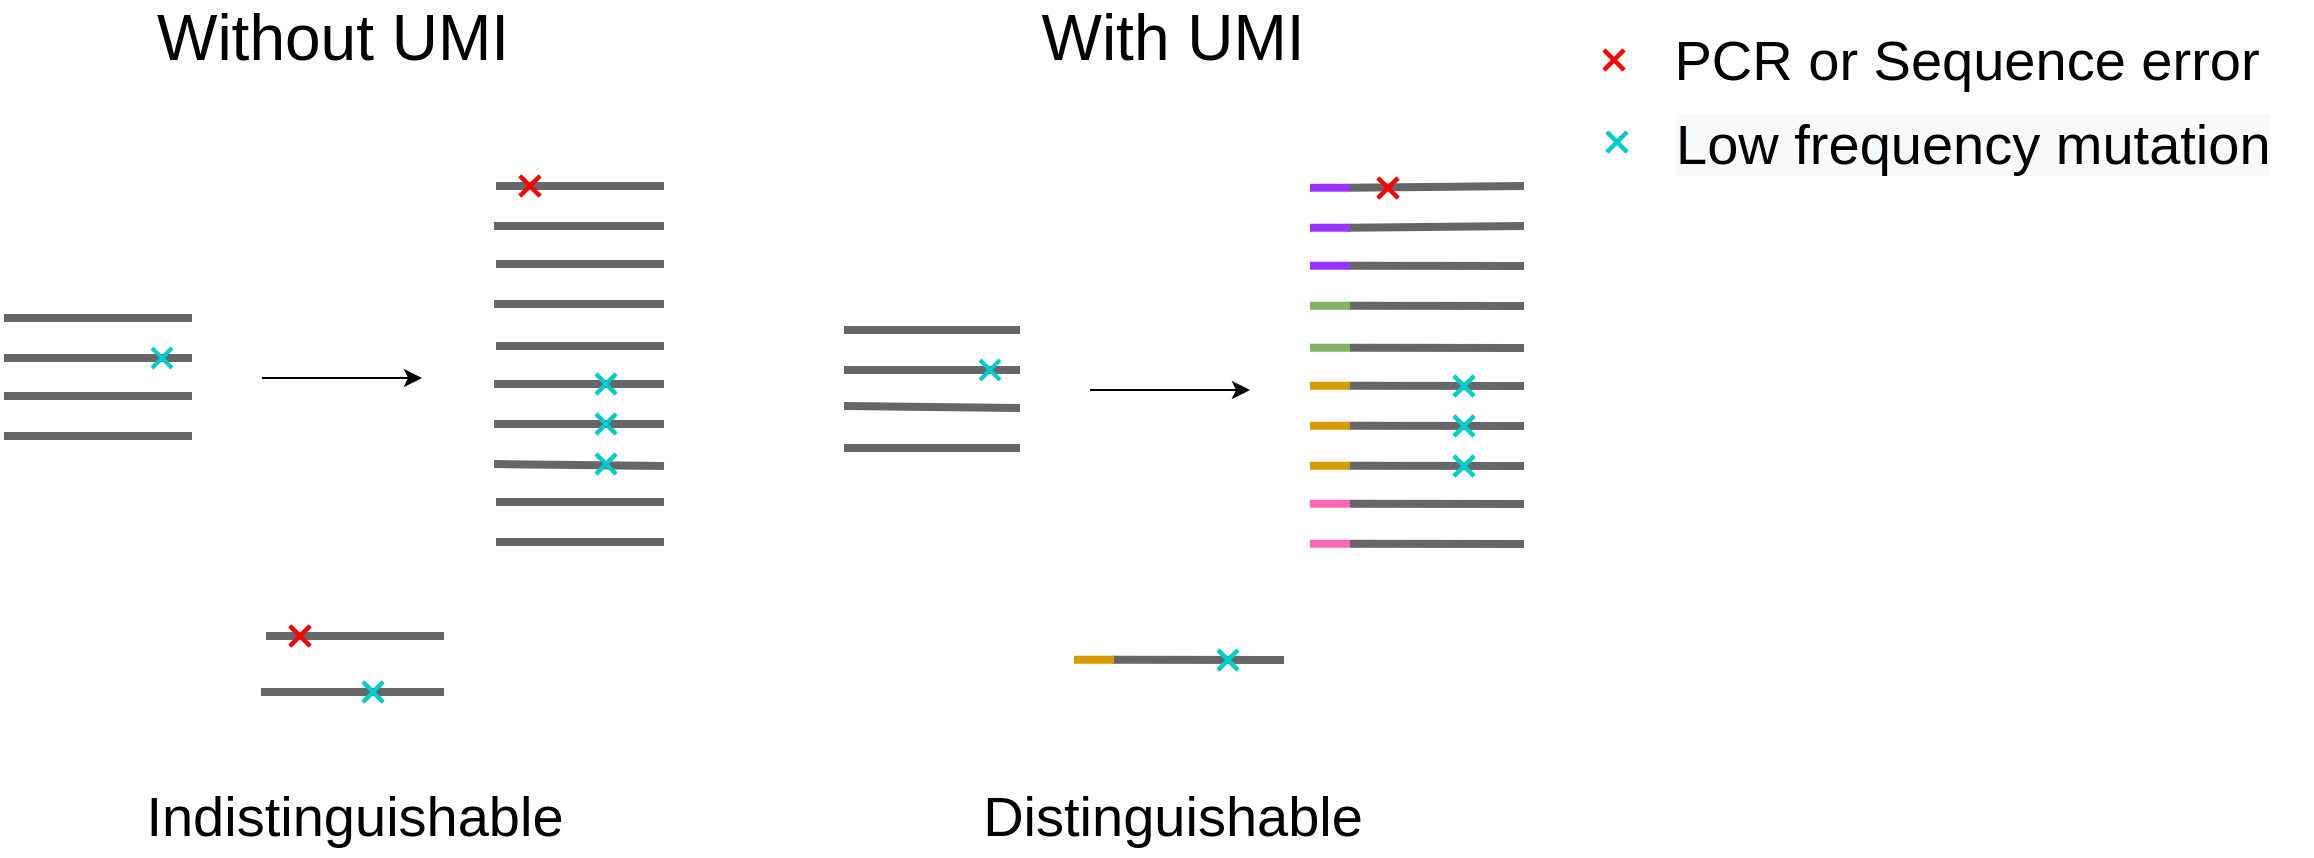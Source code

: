 <mxfile version="20.0.1" type="github">
  <diagram id="hOID2NO2qhy8Afpl9kij" name="Page-1">
    <mxGraphModel dx="1543" dy="1257" grid="1" gridSize="10" guides="1" tooltips="1" connect="1" arrows="1" fold="1" page="1" pageScale="1" pageWidth="827" pageHeight="1169" math="0" shadow="0">
      <root>
        <mxCell id="0" />
        <mxCell id="1" parent="0" />
        <mxCell id="rIxZJg8oqruKLC6vNlmA-1" value="" style="endArrow=none;html=1;rounded=0;strokeWidth=4;strokeColor=#666666;" parent="1" edge="1">
          <mxGeometry width="50" height="50" relative="1" as="geometry">
            <mxPoint x="1600" y="226" as="sourcePoint" />
            <mxPoint x="1694" y="226" as="targetPoint" />
          </mxGeometry>
        </mxCell>
        <mxCell id="rIxZJg8oqruKLC6vNlmA-2" value="" style="endArrow=none;html=1;rounded=0;strokeWidth=4;strokeColor=#666666;" parent="1" edge="1">
          <mxGeometry width="50" height="50" relative="1" as="geometry">
            <mxPoint x="1600" y="246" as="sourcePoint" />
            <mxPoint x="1694" y="246" as="targetPoint" />
          </mxGeometry>
        </mxCell>
        <mxCell id="rIxZJg8oqruKLC6vNlmA-3" value="" style="endArrow=none;html=1;rounded=0;strokeWidth=4;strokeColor=#666666;" parent="1" edge="1">
          <mxGeometry width="50" height="50" relative="1" as="geometry">
            <mxPoint x="1600" y="265" as="sourcePoint" />
            <mxPoint x="1694" y="265" as="targetPoint" />
          </mxGeometry>
        </mxCell>
        <mxCell id="rIxZJg8oqruKLC6vNlmA-4" value="" style="endArrow=none;html=1;rounded=0;strokeWidth=4;strokeColor=#666666;" parent="1" edge="1">
          <mxGeometry width="50" height="50" relative="1" as="geometry">
            <mxPoint x="1600" y="285" as="sourcePoint" />
            <mxPoint x="1694" y="285" as="targetPoint" />
          </mxGeometry>
        </mxCell>
        <mxCell id="rIxZJg8oqruKLC6vNlmA-5" value="" style="endArrow=classic;html=1;rounded=0;" parent="1" edge="1">
          <mxGeometry width="50" height="50" relative="1" as="geometry">
            <mxPoint x="1729" y="256" as="sourcePoint" />
            <mxPoint x="1809" y="256" as="targetPoint" />
          </mxGeometry>
        </mxCell>
        <mxCell id="rIxZJg8oqruKLC6vNlmA-11" value="" style="endArrow=none;html=1;rounded=0;fillColor=#dae8fc;strokeColor=#00CCCC;strokeWidth=2;" parent="1" edge="1">
          <mxGeometry width="50" height="50" relative="1" as="geometry">
            <mxPoint x="1674" y="241" as="sourcePoint" />
            <mxPoint x="1684" y="251" as="targetPoint" />
          </mxGeometry>
        </mxCell>
        <mxCell id="rIxZJg8oqruKLC6vNlmA-12" value="" style="endArrow=none;html=1;rounded=0;fillColor=#dae8fc;strokeColor=#00CCCC;strokeWidth=2;" parent="1" edge="1">
          <mxGeometry width="50" height="50" relative="1" as="geometry">
            <mxPoint x="1684" y="241" as="sourcePoint" />
            <mxPoint x="1674" y="251" as="targetPoint" />
          </mxGeometry>
        </mxCell>
        <mxCell id="rIxZJg8oqruKLC6vNlmA-33" value="" style="endArrow=none;html=1;rounded=0;strokeWidth=4;strokeColor=#666666;" parent="1" edge="1">
          <mxGeometry width="50" height="50" relative="1" as="geometry">
            <mxPoint x="2020" y="232" as="sourcePoint" />
            <mxPoint x="2108" y="232" as="targetPoint" />
          </mxGeometry>
        </mxCell>
        <mxCell id="rIxZJg8oqruKLC6vNlmA-34" value="" style="endArrow=none;html=1;rounded=0;strokeWidth=4;strokeColor=#666666;" parent="1" edge="1">
          <mxGeometry width="50" height="50" relative="1" as="geometry">
            <mxPoint x="2020" y="252" as="sourcePoint" />
            <mxPoint x="2108" y="252" as="targetPoint" />
          </mxGeometry>
        </mxCell>
        <mxCell id="rIxZJg8oqruKLC6vNlmA-35" value="" style="endArrow=none;html=1;rounded=0;strokeWidth=4;strokeColor=#666666;" parent="1" edge="1">
          <mxGeometry width="50" height="50" relative="1" as="geometry">
            <mxPoint x="2020" y="270" as="sourcePoint" />
            <mxPoint x="2108" y="271" as="targetPoint" />
          </mxGeometry>
        </mxCell>
        <mxCell id="rIxZJg8oqruKLC6vNlmA-36" value="" style="endArrow=none;html=1;rounded=0;strokeWidth=4;strokeColor=#666666;" parent="1" edge="1">
          <mxGeometry width="50" height="50" relative="1" as="geometry">
            <mxPoint x="2020" y="291" as="sourcePoint" />
            <mxPoint x="2108" y="291" as="targetPoint" />
          </mxGeometry>
        </mxCell>
        <mxCell id="rIxZJg8oqruKLC6vNlmA-37" value="" style="endArrow=classic;html=1;rounded=0;" parent="1" edge="1">
          <mxGeometry width="50" height="50" relative="1" as="geometry">
            <mxPoint x="2143" y="262" as="sourcePoint" />
            <mxPoint x="2223" y="262" as="targetPoint" />
          </mxGeometry>
        </mxCell>
        <mxCell id="rIxZJg8oqruKLC6vNlmA-38" value="" style="endArrow=none;html=1;rounded=0;fillColor=#dae8fc;strokeColor=#00CCCC;strokeWidth=2;" parent="1" edge="1">
          <mxGeometry width="50" height="50" relative="1" as="geometry">
            <mxPoint x="2088" y="247" as="sourcePoint" />
            <mxPoint x="2098" y="257" as="targetPoint" />
          </mxGeometry>
        </mxCell>
        <mxCell id="rIxZJg8oqruKLC6vNlmA-39" value="" style="endArrow=none;html=1;rounded=0;fillColor=#dae8fc;strokeColor=#00CCCC;strokeWidth=2;" parent="1" edge="1">
          <mxGeometry width="50" height="50" relative="1" as="geometry">
            <mxPoint x="2098" y="247" as="sourcePoint" />
            <mxPoint x="2088" y="257" as="targetPoint" />
          </mxGeometry>
        </mxCell>
        <mxCell id="rIxZJg8oqruKLC6vNlmA-40" value="" style="endArrow=none;html=1;rounded=0;strokeWidth=4;strokeColor=#666666;" parent="1" edge="1">
          <mxGeometry width="50" height="50" relative="1" as="geometry">
            <mxPoint x="2273" y="318.82" as="sourcePoint" />
            <mxPoint x="2360" y="319" as="targetPoint" />
          </mxGeometry>
        </mxCell>
        <mxCell id="rIxZJg8oqruKLC6vNlmA-41" value="" style="endArrow=none;html=1;rounded=0;strokeWidth=4;strokeColor=#FF66B3;fillColor=#d80073;" parent="1" edge="1">
          <mxGeometry width="50" height="50" relative="1" as="geometry">
            <mxPoint x="2253" y="318.82" as="sourcePoint" />
            <mxPoint x="2273" y="318.82" as="targetPoint" />
          </mxGeometry>
        </mxCell>
        <mxCell id="rIxZJg8oqruKLC6vNlmA-42" value="" style="endArrow=none;html=1;rounded=0;strokeWidth=4;strokeColor=#666666;" parent="1" edge="1">
          <mxGeometry width="50" height="50" relative="1" as="geometry">
            <mxPoint x="2273" y="338.82" as="sourcePoint" />
            <mxPoint x="2360" y="339" as="targetPoint" />
          </mxGeometry>
        </mxCell>
        <mxCell id="rIxZJg8oqruKLC6vNlmA-43" value="" style="endArrow=none;html=1;rounded=0;strokeWidth=4;strokeColor=#FF66B3;fillColor=#d80073;" parent="1" edge="1">
          <mxGeometry width="50" height="50" relative="1" as="geometry">
            <mxPoint x="2253" y="338.82" as="sourcePoint" />
            <mxPoint x="2273" y="338.82" as="targetPoint" />
          </mxGeometry>
        </mxCell>
        <mxCell id="rIxZJg8oqruKLC6vNlmA-44" value="" style="endArrow=none;html=1;rounded=0;strokeWidth=4;strokeColor=#666666;" parent="1" edge="1">
          <mxGeometry width="50" height="50" relative="1" as="geometry">
            <mxPoint x="2272" y="279.82" as="sourcePoint" />
            <mxPoint x="2360" y="280" as="targetPoint" />
          </mxGeometry>
        </mxCell>
        <mxCell id="rIxZJg8oqruKLC6vNlmA-45" value="" style="endArrow=none;html=1;rounded=0;strokeWidth=4;strokeColor=#666666;" parent="1" edge="1">
          <mxGeometry width="50" height="50" relative="1" as="geometry">
            <mxPoint x="2272" y="299.82" as="sourcePoint" />
            <mxPoint x="2360" y="300" as="targetPoint" />
          </mxGeometry>
        </mxCell>
        <mxCell id="rIxZJg8oqruKLC6vNlmA-46" value="" style="endArrow=none;html=1;rounded=0;strokeWidth=4;strokeColor=#d79b00;fillColor=#ffe6cc;" parent="1" edge="1">
          <mxGeometry width="50" height="50" relative="1" as="geometry">
            <mxPoint x="2253" y="279.82" as="sourcePoint" />
            <mxPoint x="2273" y="279.82" as="targetPoint" />
          </mxGeometry>
        </mxCell>
        <mxCell id="rIxZJg8oqruKLC6vNlmA-47" value="" style="endArrow=none;html=1;rounded=0;strokeWidth=4;strokeColor=#d79b00;fillColor=#ffe6cc;" parent="1" edge="1">
          <mxGeometry width="50" height="50" relative="1" as="geometry">
            <mxPoint x="2253" y="299.82" as="sourcePoint" />
            <mxPoint x="2273" y="299.82" as="targetPoint" />
          </mxGeometry>
        </mxCell>
        <mxCell id="rIxZJg8oqruKLC6vNlmA-48" value="" style="endArrow=none;html=1;rounded=0;strokeWidth=4;strokeColor=#666666;" parent="1" edge="1">
          <mxGeometry width="50" height="50" relative="1" as="geometry">
            <mxPoint x="2273" y="160.82" as="sourcePoint" />
            <mxPoint x="2360" y="160" as="targetPoint" />
          </mxGeometry>
        </mxCell>
        <mxCell id="rIxZJg8oqruKLC6vNlmA-49" value="" style="endArrow=none;html=1;rounded=0;strokeWidth=4;strokeColor=#666666;" parent="1" edge="1">
          <mxGeometry width="50" height="50" relative="1" as="geometry">
            <mxPoint x="2272" y="180.82" as="sourcePoint" />
            <mxPoint x="2360" y="180" as="targetPoint" />
          </mxGeometry>
        </mxCell>
        <mxCell id="rIxZJg8oqruKLC6vNlmA-50" value="" style="endArrow=none;html=1;rounded=0;strokeWidth=4;strokeColor=#666666;" parent="1" edge="1">
          <mxGeometry width="50" height="50" relative="1" as="geometry">
            <mxPoint x="2273" y="240.82" as="sourcePoint" />
            <mxPoint x="2360" y="241" as="targetPoint" />
          </mxGeometry>
        </mxCell>
        <mxCell id="rIxZJg8oqruKLC6vNlmA-51" value="" style="endArrow=none;html=1;rounded=0;strokeWidth=4;strokeColor=#666666;" parent="1" edge="1">
          <mxGeometry width="50" height="50" relative="1" as="geometry">
            <mxPoint x="2272" y="259.82" as="sourcePoint" />
            <mxPoint x="2360" y="260" as="targetPoint" />
          </mxGeometry>
        </mxCell>
        <mxCell id="rIxZJg8oqruKLC6vNlmA-52" value="" style="endArrow=none;html=1;rounded=0;strokeWidth=4;strokeColor=#9933FF;" parent="1" edge="1">
          <mxGeometry width="50" height="50" relative="1" as="geometry">
            <mxPoint x="2253" y="160.82" as="sourcePoint" />
            <mxPoint x="2273" y="160.82" as="targetPoint" />
          </mxGeometry>
        </mxCell>
        <mxCell id="rIxZJg8oqruKLC6vNlmA-53" value="" style="endArrow=none;html=1;rounded=0;strokeWidth=4;strokeColor=#9933FF;fillColor=#dae8fc;" parent="1" edge="1">
          <mxGeometry width="50" height="50" relative="1" as="geometry">
            <mxPoint x="2253" y="180.82" as="sourcePoint" />
            <mxPoint x="2273" y="180.82" as="targetPoint" />
          </mxGeometry>
        </mxCell>
        <mxCell id="rIxZJg8oqruKLC6vNlmA-54" value="" style="endArrow=none;html=1;rounded=0;strokeWidth=4;strokeColor=#82b366;fillColor=#d5e8d4;" parent="1" edge="1">
          <mxGeometry width="50" height="50" relative="1" as="geometry">
            <mxPoint x="2253" y="240.82" as="sourcePoint" />
            <mxPoint x="2273" y="240.82" as="targetPoint" />
          </mxGeometry>
        </mxCell>
        <mxCell id="rIxZJg8oqruKLC6vNlmA-55" value="" style="endArrow=none;html=1;rounded=0;strokeWidth=4;strokeColor=#d79b00;fillColor=#ffe6cc;" parent="1" edge="1">
          <mxGeometry width="50" height="50" relative="1" as="geometry">
            <mxPoint x="2253" y="259.82" as="sourcePoint" />
            <mxPoint x="2273" y="259.82" as="targetPoint" />
          </mxGeometry>
        </mxCell>
        <mxCell id="rIxZJg8oqruKLC6vNlmA-56" value="" style="endArrow=none;html=1;rounded=0;strokeWidth=4;strokeColor=#666666;" parent="1" edge="1">
          <mxGeometry width="50" height="50" relative="1" as="geometry">
            <mxPoint x="2273" y="199.82" as="sourcePoint" />
            <mxPoint x="2360" y="200" as="targetPoint" />
          </mxGeometry>
        </mxCell>
        <mxCell id="rIxZJg8oqruKLC6vNlmA-57" value="" style="endArrow=none;html=1;rounded=0;strokeWidth=4;strokeColor=#666666;" parent="1" edge="1">
          <mxGeometry width="50" height="50" relative="1" as="geometry">
            <mxPoint x="2272" y="219.82" as="sourcePoint" />
            <mxPoint x="2360" y="220" as="targetPoint" />
          </mxGeometry>
        </mxCell>
        <mxCell id="rIxZJg8oqruKLC6vNlmA-58" value="" style="endArrow=none;html=1;rounded=0;strokeWidth=4;strokeColor=#9933FF;fillColor=#6a00ff;" parent="1" edge="1">
          <mxGeometry width="50" height="50" relative="1" as="geometry">
            <mxPoint x="2253" y="199.82" as="sourcePoint" />
            <mxPoint x="2273" y="199.82" as="targetPoint" />
          </mxGeometry>
        </mxCell>
        <mxCell id="rIxZJg8oqruKLC6vNlmA-59" value="" style="endArrow=none;html=1;rounded=0;strokeWidth=4;strokeColor=#82b366;fillColor=#d5e8d4;" parent="1" edge="1">
          <mxGeometry width="50" height="50" relative="1" as="geometry">
            <mxPoint x="2253" y="219.82" as="sourcePoint" />
            <mxPoint x="2273" y="219.82" as="targetPoint" />
          </mxGeometry>
        </mxCell>
        <mxCell id="rIxZJg8oqruKLC6vNlmA-60" value="&lt;font style=&quot;font-size: 32px;&quot;&gt;Without UMI&lt;/font&gt;" style="text;html=1;align=center;verticalAlign=middle;resizable=0;points=[];autosize=1;strokeColor=none;fillColor=none;" parent="1" vertex="1">
          <mxGeometry x="1669" y="71" width="190" height="30" as="geometry" />
        </mxCell>
        <mxCell id="rIxZJg8oqruKLC6vNlmA-61" value="&lt;font style=&quot;font-size: 32px;&quot;&gt;With UMI&lt;/font&gt;" style="text;html=1;align=center;verticalAlign=middle;resizable=0;points=[];autosize=1;strokeColor=none;fillColor=none;" parent="1" vertex="1">
          <mxGeometry x="2109" y="71" width="150" height="30" as="geometry" />
        </mxCell>
        <mxCell id="rIxZJg8oqruKLC6vNlmA-72" value="" style="endArrow=none;html=1;rounded=0;fillColor=#dae8fc;strokeColor=#00CCCC;strokeWidth=2;" parent="1" edge="1">
          <mxGeometry width="50" height="50" relative="1" as="geometry">
            <mxPoint x="1896" y="294" as="sourcePoint" />
            <mxPoint x="1906" y="304" as="targetPoint" />
          </mxGeometry>
        </mxCell>
        <mxCell id="rIxZJg8oqruKLC6vNlmA-73" value="" style="endArrow=none;html=1;rounded=0;fillColor=#dae8fc;strokeColor=#00CCCC;strokeWidth=2;" parent="1" edge="1">
          <mxGeometry width="50" height="50" relative="1" as="geometry">
            <mxPoint x="1906" y="294" as="sourcePoint" />
            <mxPoint x="1896" y="304" as="targetPoint" />
          </mxGeometry>
        </mxCell>
        <mxCell id="rIxZJg8oqruKLC6vNlmA-74" value="" style="endArrow=none;html=1;rounded=0;fillColor=#dae8fc;strokeColor=#00CCCC;strokeWidth=2;" parent="1" edge="1">
          <mxGeometry width="50" height="50" relative="1" as="geometry">
            <mxPoint x="1896" y="274" as="sourcePoint" />
            <mxPoint x="1906" y="284" as="targetPoint" />
          </mxGeometry>
        </mxCell>
        <mxCell id="rIxZJg8oqruKLC6vNlmA-75" value="" style="endArrow=none;html=1;rounded=0;fillColor=#dae8fc;strokeColor=#00CCCC;strokeWidth=2;" parent="1" edge="1">
          <mxGeometry width="50" height="50" relative="1" as="geometry">
            <mxPoint x="1906" y="274" as="sourcePoint" />
            <mxPoint x="1896" y="284" as="targetPoint" />
          </mxGeometry>
        </mxCell>
        <mxCell id="rIxZJg8oqruKLC6vNlmA-76" value="" style="endArrow=none;html=1;rounded=0;fillColor=#dae8fc;strokeColor=#00CCCC;strokeWidth=2;" parent="1" edge="1">
          <mxGeometry width="50" height="50" relative="1" as="geometry">
            <mxPoint x="1896" y="254" as="sourcePoint" />
            <mxPoint x="1906" y="264" as="targetPoint" />
          </mxGeometry>
        </mxCell>
        <mxCell id="rIxZJg8oqruKLC6vNlmA-77" value="" style="endArrow=none;html=1;rounded=0;fillColor=#dae8fc;strokeColor=#00CCCC;strokeWidth=2;" parent="1" edge="1">
          <mxGeometry width="50" height="50" relative="1" as="geometry">
            <mxPoint x="1906" y="254" as="sourcePoint" />
            <mxPoint x="1896" y="264" as="targetPoint" />
          </mxGeometry>
        </mxCell>
        <mxCell id="rIxZJg8oqruKLC6vNlmA-78" value="" style="endArrow=none;html=1;rounded=0;fillColor=#a20025;strokeColor=#FF0000;strokeWidth=2;" parent="1" edge="1">
          <mxGeometry width="50" height="50" relative="1" as="geometry">
            <mxPoint x="1858" y="155" as="sourcePoint" />
            <mxPoint x="1868" y="165" as="targetPoint" />
          </mxGeometry>
        </mxCell>
        <mxCell id="rIxZJg8oqruKLC6vNlmA-79" value="" style="endArrow=none;html=1;rounded=0;fillColor=#a20025;strokeColor=#FF0000;strokeWidth=2;" parent="1" edge="1">
          <mxGeometry width="50" height="50" relative="1" as="geometry">
            <mxPoint x="1868" y="155" as="sourcePoint" />
            <mxPoint x="1858" y="165" as="targetPoint" />
          </mxGeometry>
        </mxCell>
        <mxCell id="rIxZJg8oqruKLC6vNlmA-80" value="" style="endArrow=none;html=1;rounded=0;strokeWidth=4;strokeColor=#666666;" parent="1" edge="1">
          <mxGeometry width="50" height="50" relative="1" as="geometry">
            <mxPoint x="1846" y="318.0" as="sourcePoint" />
            <mxPoint x="1930" y="318" as="targetPoint" />
          </mxGeometry>
        </mxCell>
        <mxCell id="rIxZJg8oqruKLC6vNlmA-82" value="" style="endArrow=none;html=1;rounded=0;strokeWidth=4;strokeColor=#666666;" parent="1" edge="1">
          <mxGeometry width="50" height="50" relative="1" as="geometry">
            <mxPoint x="1846" y="338.0" as="sourcePoint" />
            <mxPoint x="1930" y="338" as="targetPoint" />
          </mxGeometry>
        </mxCell>
        <mxCell id="rIxZJg8oqruKLC6vNlmA-84" value="" style="endArrow=none;html=1;rounded=0;strokeWidth=4;strokeColor=#666666;" parent="1" edge="1">
          <mxGeometry width="50" height="50" relative="1" as="geometry">
            <mxPoint x="1845" y="279.0" as="sourcePoint" />
            <mxPoint x="1930" y="279" as="targetPoint" />
          </mxGeometry>
        </mxCell>
        <mxCell id="rIxZJg8oqruKLC6vNlmA-85" value="" style="endArrow=none;html=1;rounded=0;strokeWidth=4;strokeColor=#666666;" parent="1" edge="1">
          <mxGeometry width="50" height="50" relative="1" as="geometry">
            <mxPoint x="1845" y="299.0" as="sourcePoint" />
            <mxPoint x="1930" y="300" as="targetPoint" />
          </mxGeometry>
        </mxCell>
        <mxCell id="rIxZJg8oqruKLC6vNlmA-88" value="" style="endArrow=none;html=1;rounded=0;strokeWidth=4;strokeColor=#666666;" parent="1" edge="1">
          <mxGeometry width="50" height="50" relative="1" as="geometry">
            <mxPoint x="1846" y="160.0" as="sourcePoint" />
            <mxPoint x="1930" y="160" as="targetPoint" />
          </mxGeometry>
        </mxCell>
        <mxCell id="rIxZJg8oqruKLC6vNlmA-89" value="" style="endArrow=none;html=1;rounded=0;strokeWidth=4;strokeColor=#666666;" parent="1" edge="1">
          <mxGeometry width="50" height="50" relative="1" as="geometry">
            <mxPoint x="1845" y="180.0" as="sourcePoint" />
            <mxPoint x="1930" y="180" as="targetPoint" />
          </mxGeometry>
        </mxCell>
        <mxCell id="rIxZJg8oqruKLC6vNlmA-90" value="" style="endArrow=none;html=1;rounded=0;strokeWidth=4;strokeColor=#666666;" parent="1" edge="1">
          <mxGeometry width="50" height="50" relative="1" as="geometry">
            <mxPoint x="1846" y="240.0" as="sourcePoint" />
            <mxPoint x="1930" y="240" as="targetPoint" />
          </mxGeometry>
        </mxCell>
        <mxCell id="rIxZJg8oqruKLC6vNlmA-91" value="" style="endArrow=none;html=1;rounded=0;strokeWidth=4;strokeColor=#666666;" parent="1" edge="1">
          <mxGeometry width="50" height="50" relative="1" as="geometry">
            <mxPoint x="1845" y="259.0" as="sourcePoint" />
            <mxPoint x="1930" y="259" as="targetPoint" />
          </mxGeometry>
        </mxCell>
        <mxCell id="rIxZJg8oqruKLC6vNlmA-96" value="" style="endArrow=none;html=1;rounded=0;strokeWidth=4;strokeColor=#666666;" parent="1" edge="1">
          <mxGeometry width="50" height="50" relative="1" as="geometry">
            <mxPoint x="1846" y="199.0" as="sourcePoint" />
            <mxPoint x="1930" y="199" as="targetPoint" />
          </mxGeometry>
        </mxCell>
        <mxCell id="rIxZJg8oqruKLC6vNlmA-97" value="" style="endArrow=none;html=1;rounded=0;strokeWidth=4;strokeColor=#666666;" parent="1" edge="1">
          <mxGeometry width="50" height="50" relative="1" as="geometry">
            <mxPoint x="1845" y="219.0" as="sourcePoint" />
            <mxPoint x="1930" y="219" as="targetPoint" />
          </mxGeometry>
        </mxCell>
        <mxCell id="rIxZJg8oqruKLC6vNlmA-100" value="" style="endArrow=none;html=1;rounded=0;fillColor=#dae8fc;strokeColor=#00CCCC;strokeWidth=2;" parent="1" edge="1">
          <mxGeometry width="50" height="50" relative="1" as="geometry">
            <mxPoint x="1896" y="294" as="sourcePoint" />
            <mxPoint x="1906" y="304" as="targetPoint" />
          </mxGeometry>
        </mxCell>
        <mxCell id="rIxZJg8oqruKLC6vNlmA-101" value="" style="endArrow=none;html=1;rounded=0;fillColor=#dae8fc;strokeColor=#00CCCC;strokeWidth=2;" parent="1" edge="1">
          <mxGeometry width="50" height="50" relative="1" as="geometry">
            <mxPoint x="1906" y="294" as="sourcePoint" />
            <mxPoint x="1896" y="304" as="targetPoint" />
          </mxGeometry>
        </mxCell>
        <mxCell id="rIxZJg8oqruKLC6vNlmA-102" value="" style="endArrow=none;html=1;rounded=0;fillColor=#dae8fc;strokeColor=#00CCCC;strokeWidth=2;" parent="1" edge="1">
          <mxGeometry width="50" height="50" relative="1" as="geometry">
            <mxPoint x="1896" y="274" as="sourcePoint" />
            <mxPoint x="1906" y="284" as="targetPoint" />
          </mxGeometry>
        </mxCell>
        <mxCell id="rIxZJg8oqruKLC6vNlmA-103" value="" style="endArrow=none;html=1;rounded=0;fillColor=#dae8fc;strokeColor=#00CCCC;strokeWidth=2;" parent="1" edge="1">
          <mxGeometry width="50" height="50" relative="1" as="geometry">
            <mxPoint x="1906" y="274" as="sourcePoint" />
            <mxPoint x="1896" y="284" as="targetPoint" />
          </mxGeometry>
        </mxCell>
        <mxCell id="rIxZJg8oqruKLC6vNlmA-104" value="" style="endArrow=none;html=1;rounded=0;fillColor=#dae8fc;strokeColor=#00CCCC;strokeWidth=2;" parent="1" edge="1">
          <mxGeometry width="50" height="50" relative="1" as="geometry">
            <mxPoint x="1896" y="254" as="sourcePoint" />
            <mxPoint x="1906" y="264" as="targetPoint" />
          </mxGeometry>
        </mxCell>
        <mxCell id="rIxZJg8oqruKLC6vNlmA-105" value="" style="endArrow=none;html=1;rounded=0;fillColor=#dae8fc;strokeColor=#00CCCC;strokeWidth=2;" parent="1" edge="1">
          <mxGeometry width="50" height="50" relative="1" as="geometry">
            <mxPoint x="1906" y="254" as="sourcePoint" />
            <mxPoint x="1896" y="264" as="targetPoint" />
          </mxGeometry>
        </mxCell>
        <mxCell id="rIxZJg8oqruKLC6vNlmA-106" value="" style="endArrow=none;html=1;rounded=0;fillColor=#a20025;strokeColor=#FF0000;strokeWidth=2;" parent="1" edge="1">
          <mxGeometry width="50" height="50" relative="1" as="geometry">
            <mxPoint x="1858" y="155" as="sourcePoint" />
            <mxPoint x="1868" y="165" as="targetPoint" />
          </mxGeometry>
        </mxCell>
        <mxCell id="rIxZJg8oqruKLC6vNlmA-107" value="" style="endArrow=none;html=1;rounded=0;fillColor=#a20025;strokeColor=#FF0000;strokeWidth=2;" parent="1" edge="1">
          <mxGeometry width="50" height="50" relative="1" as="geometry">
            <mxPoint x="1868" y="155" as="sourcePoint" />
            <mxPoint x="1858" y="165" as="targetPoint" />
          </mxGeometry>
        </mxCell>
        <mxCell id="rIxZJg8oqruKLC6vNlmA-108" value="" style="endArrow=none;html=1;rounded=0;fillColor=#dae8fc;strokeColor=#00CCCC;strokeWidth=2;" parent="1" edge="1">
          <mxGeometry width="50" height="50" relative="1" as="geometry">
            <mxPoint x="2325" y="295" as="sourcePoint" />
            <mxPoint x="2335" y="305" as="targetPoint" />
          </mxGeometry>
        </mxCell>
        <mxCell id="rIxZJg8oqruKLC6vNlmA-109" value="" style="endArrow=none;html=1;rounded=0;fillColor=#dae8fc;strokeColor=#00CCCC;strokeWidth=2;" parent="1" edge="1">
          <mxGeometry width="50" height="50" relative="1" as="geometry">
            <mxPoint x="2335" y="295" as="sourcePoint" />
            <mxPoint x="2325" y="305" as="targetPoint" />
          </mxGeometry>
        </mxCell>
        <mxCell id="rIxZJg8oqruKLC6vNlmA-110" value="" style="endArrow=none;html=1;rounded=0;fillColor=#dae8fc;strokeColor=#00CCCC;strokeWidth=2;" parent="1" edge="1">
          <mxGeometry width="50" height="50" relative="1" as="geometry">
            <mxPoint x="2325" y="275" as="sourcePoint" />
            <mxPoint x="2335" y="285" as="targetPoint" />
          </mxGeometry>
        </mxCell>
        <mxCell id="rIxZJg8oqruKLC6vNlmA-111" value="" style="endArrow=none;html=1;rounded=0;fillColor=#dae8fc;strokeColor=#00CCCC;strokeWidth=2;" parent="1" edge="1">
          <mxGeometry width="50" height="50" relative="1" as="geometry">
            <mxPoint x="2335" y="275" as="sourcePoint" />
            <mxPoint x="2325" y="285" as="targetPoint" />
          </mxGeometry>
        </mxCell>
        <mxCell id="rIxZJg8oqruKLC6vNlmA-112" value="" style="endArrow=none;html=1;rounded=0;fillColor=#dae8fc;strokeColor=#00CCCC;strokeWidth=2;" parent="1" edge="1">
          <mxGeometry width="50" height="50" relative="1" as="geometry">
            <mxPoint x="2325" y="255" as="sourcePoint" />
            <mxPoint x="2335" y="265" as="targetPoint" />
          </mxGeometry>
        </mxCell>
        <mxCell id="rIxZJg8oqruKLC6vNlmA-113" value="" style="endArrow=none;html=1;rounded=0;fillColor=#dae8fc;strokeColor=#00CCCC;strokeWidth=2;" parent="1" edge="1">
          <mxGeometry width="50" height="50" relative="1" as="geometry">
            <mxPoint x="2335" y="255" as="sourcePoint" />
            <mxPoint x="2325" y="265" as="targetPoint" />
          </mxGeometry>
        </mxCell>
        <mxCell id="rIxZJg8oqruKLC6vNlmA-114" value="" style="endArrow=none;html=1;rounded=0;fillColor=#a20025;strokeColor=#FF0000;strokeWidth=2;" parent="1" edge="1">
          <mxGeometry width="50" height="50" relative="1" as="geometry">
            <mxPoint x="2287" y="156" as="sourcePoint" />
            <mxPoint x="2297" y="166" as="targetPoint" />
          </mxGeometry>
        </mxCell>
        <mxCell id="rIxZJg8oqruKLC6vNlmA-115" value="" style="endArrow=none;html=1;rounded=0;fillColor=#a20025;strokeColor=#FF0000;strokeWidth=2;" parent="1" edge="1">
          <mxGeometry width="50" height="50" relative="1" as="geometry">
            <mxPoint x="2297" y="156" as="sourcePoint" />
            <mxPoint x="2287" y="166" as="targetPoint" />
          </mxGeometry>
        </mxCell>
        <mxCell id="rIxZJg8oqruKLC6vNlmA-116" value="" style="endArrow=none;html=1;rounded=0;fillColor=#dae8fc;strokeColor=#00CCCC;strokeWidth=2;" parent="1" edge="1">
          <mxGeometry width="50" height="50" relative="1" as="geometry">
            <mxPoint x="2325" y="295" as="sourcePoint" />
            <mxPoint x="2335" y="305" as="targetPoint" />
          </mxGeometry>
        </mxCell>
        <mxCell id="rIxZJg8oqruKLC6vNlmA-117" value="" style="endArrow=none;html=1;rounded=0;fillColor=#dae8fc;strokeColor=#00CCCC;strokeWidth=2;" parent="1" edge="1">
          <mxGeometry width="50" height="50" relative="1" as="geometry">
            <mxPoint x="2335" y="295" as="sourcePoint" />
            <mxPoint x="2325" y="305" as="targetPoint" />
          </mxGeometry>
        </mxCell>
        <mxCell id="rIxZJg8oqruKLC6vNlmA-118" value="" style="endArrow=none;html=1;rounded=0;fillColor=#dae8fc;strokeColor=#00CCCC;strokeWidth=2;" parent="1" edge="1">
          <mxGeometry width="50" height="50" relative="1" as="geometry">
            <mxPoint x="2325" y="275" as="sourcePoint" />
            <mxPoint x="2335" y="285" as="targetPoint" />
          </mxGeometry>
        </mxCell>
        <mxCell id="rIxZJg8oqruKLC6vNlmA-119" value="" style="endArrow=none;html=1;rounded=0;fillColor=#dae8fc;strokeColor=#00CCCC;strokeWidth=2;" parent="1" edge="1">
          <mxGeometry width="50" height="50" relative="1" as="geometry">
            <mxPoint x="2335" y="275" as="sourcePoint" />
            <mxPoint x="2325" y="285" as="targetPoint" />
          </mxGeometry>
        </mxCell>
        <mxCell id="rIxZJg8oqruKLC6vNlmA-120" value="" style="endArrow=none;html=1;rounded=0;fillColor=#dae8fc;strokeColor=#00CCCC;strokeWidth=2;" parent="1" edge="1">
          <mxGeometry width="50" height="50" relative="1" as="geometry">
            <mxPoint x="2325" y="255" as="sourcePoint" />
            <mxPoint x="2335" y="265" as="targetPoint" />
          </mxGeometry>
        </mxCell>
        <mxCell id="rIxZJg8oqruKLC6vNlmA-121" value="" style="endArrow=none;html=1;rounded=0;fillColor=#dae8fc;strokeColor=#00CCCC;strokeWidth=2;" parent="1" edge="1">
          <mxGeometry width="50" height="50" relative="1" as="geometry">
            <mxPoint x="2335" y="255" as="sourcePoint" />
            <mxPoint x="2325" y="265" as="targetPoint" />
          </mxGeometry>
        </mxCell>
        <mxCell id="rIxZJg8oqruKLC6vNlmA-122" value="" style="endArrow=none;html=1;rounded=0;fillColor=#a20025;strokeColor=#FF0000;strokeWidth=2;" parent="1" edge="1">
          <mxGeometry width="50" height="50" relative="1" as="geometry">
            <mxPoint x="2287" y="156" as="sourcePoint" />
            <mxPoint x="2297" y="166" as="targetPoint" />
          </mxGeometry>
        </mxCell>
        <mxCell id="rIxZJg8oqruKLC6vNlmA-123" value="" style="endArrow=none;html=1;rounded=0;fillColor=#a20025;strokeColor=#FF0000;strokeWidth=2;" parent="1" edge="1">
          <mxGeometry width="50" height="50" relative="1" as="geometry">
            <mxPoint x="2297" y="156" as="sourcePoint" />
            <mxPoint x="2287" y="166" as="targetPoint" />
          </mxGeometry>
        </mxCell>
        <mxCell id="rIxZJg8oqruKLC6vNlmA-124" value="" style="endArrow=none;html=1;rounded=0;fillColor=#dae8fc;strokeColor=#00CCCC;strokeWidth=2;" parent="1" edge="1">
          <mxGeometry width="50" height="50" relative="1" as="geometry">
            <mxPoint x="1779.5" y="408" as="sourcePoint" />
            <mxPoint x="1789.5" y="418" as="targetPoint" />
          </mxGeometry>
        </mxCell>
        <mxCell id="rIxZJg8oqruKLC6vNlmA-125" value="" style="endArrow=none;html=1;rounded=0;fillColor=#dae8fc;strokeColor=#00CCCC;strokeWidth=2;" parent="1" edge="1">
          <mxGeometry width="50" height="50" relative="1" as="geometry">
            <mxPoint x="1789.5" y="408" as="sourcePoint" />
            <mxPoint x="1779.5" y="418" as="targetPoint" />
          </mxGeometry>
        </mxCell>
        <mxCell id="rIxZJg8oqruKLC6vNlmA-126" value="" style="endArrow=none;html=1;rounded=0;fillColor=#a20025;strokeColor=#FF0000;strokeWidth=2;" parent="1" edge="1">
          <mxGeometry width="50" height="50" relative="1" as="geometry">
            <mxPoint x="1743" y="380.0" as="sourcePoint" />
            <mxPoint x="1753" y="390.0" as="targetPoint" />
          </mxGeometry>
        </mxCell>
        <mxCell id="rIxZJg8oqruKLC6vNlmA-127" value="" style="endArrow=none;html=1;rounded=0;fillColor=#a20025;strokeColor=#FF0000;strokeWidth=2;" parent="1" edge="1">
          <mxGeometry width="50" height="50" relative="1" as="geometry">
            <mxPoint x="1753" y="380.0" as="sourcePoint" />
            <mxPoint x="1743" y="390.0" as="targetPoint" />
          </mxGeometry>
        </mxCell>
        <mxCell id="rIxZJg8oqruKLC6vNlmA-128" value="" style="endArrow=none;html=1;rounded=0;strokeWidth=4;strokeColor=#666666;" parent="1" edge="1">
          <mxGeometry width="50" height="50" relative="1" as="geometry">
            <mxPoint x="1731" y="385.0" as="sourcePoint" />
            <mxPoint x="1820" y="385" as="targetPoint" />
          </mxGeometry>
        </mxCell>
        <mxCell id="rIxZJg8oqruKLC6vNlmA-131" value="" style="endArrow=none;html=1;rounded=0;strokeWidth=4;strokeColor=#666666;" parent="1" edge="1">
          <mxGeometry width="50" height="50" relative="1" as="geometry">
            <mxPoint x="1728.5" y="413" as="sourcePoint" />
            <mxPoint x="1820" y="413" as="targetPoint" />
          </mxGeometry>
        </mxCell>
        <mxCell id="rIxZJg8oqruKLC6vNlmA-134" value="" style="endArrow=none;html=1;rounded=0;fillColor=#dae8fc;strokeColor=#00CCCC;strokeWidth=2;" parent="1" edge="1">
          <mxGeometry width="50" height="50" relative="1" as="geometry">
            <mxPoint x="1779.5" y="408" as="sourcePoint" />
            <mxPoint x="1789.5" y="418" as="targetPoint" />
          </mxGeometry>
        </mxCell>
        <mxCell id="rIxZJg8oqruKLC6vNlmA-135" value="" style="endArrow=none;html=1;rounded=0;fillColor=#dae8fc;strokeColor=#00CCCC;strokeWidth=2;" parent="1" edge="1">
          <mxGeometry width="50" height="50" relative="1" as="geometry">
            <mxPoint x="1789.5" y="408" as="sourcePoint" />
            <mxPoint x="1779.5" y="418" as="targetPoint" />
          </mxGeometry>
        </mxCell>
        <mxCell id="rIxZJg8oqruKLC6vNlmA-136" value="" style="endArrow=none;html=1;rounded=0;fillColor=#a20025;strokeColor=#FF0000;strokeWidth=2;" parent="1" edge="1">
          <mxGeometry width="50" height="50" relative="1" as="geometry">
            <mxPoint x="1743" y="380.0" as="sourcePoint" />
            <mxPoint x="1753" y="390.0" as="targetPoint" />
          </mxGeometry>
        </mxCell>
        <mxCell id="rIxZJg8oqruKLC6vNlmA-137" value="" style="endArrow=none;html=1;rounded=0;fillColor=#a20025;strokeColor=#FF0000;strokeWidth=2;" parent="1" edge="1">
          <mxGeometry width="50" height="50" relative="1" as="geometry">
            <mxPoint x="1753" y="380.0" as="sourcePoint" />
            <mxPoint x="1743" y="390.0" as="targetPoint" />
          </mxGeometry>
        </mxCell>
        <mxCell id="rIxZJg8oqruKLC6vNlmA-138" value="" style="endArrow=none;html=1;rounded=0;strokeWidth=4;strokeColor=#666666;" parent="1" edge="1">
          <mxGeometry width="50" height="50" relative="1" as="geometry">
            <mxPoint x="2154" y="396.82" as="sourcePoint" />
            <mxPoint x="2240" y="397" as="targetPoint" />
          </mxGeometry>
        </mxCell>
        <mxCell id="rIxZJg8oqruKLC6vNlmA-139" value="" style="endArrow=none;html=1;rounded=0;strokeWidth=4;strokeColor=#d79b00;fillColor=#ffe6cc;" parent="1" edge="1">
          <mxGeometry width="50" height="50" relative="1" as="geometry">
            <mxPoint x="2135" y="396.82" as="sourcePoint" />
            <mxPoint x="2155" y="396.82" as="targetPoint" />
          </mxGeometry>
        </mxCell>
        <mxCell id="rIxZJg8oqruKLC6vNlmA-140" value="" style="endArrow=none;html=1;rounded=0;fillColor=#dae8fc;strokeColor=#00CCCC;strokeWidth=2;" parent="1" edge="1">
          <mxGeometry width="50" height="50" relative="1" as="geometry">
            <mxPoint x="2207" y="392" as="sourcePoint" />
            <mxPoint x="2217" y="402" as="targetPoint" />
          </mxGeometry>
        </mxCell>
        <mxCell id="rIxZJg8oqruKLC6vNlmA-141" value="" style="endArrow=none;html=1;rounded=0;fillColor=#dae8fc;strokeColor=#00CCCC;strokeWidth=2;" parent="1" edge="1">
          <mxGeometry width="50" height="50" relative="1" as="geometry">
            <mxPoint x="2217" y="392" as="sourcePoint" />
            <mxPoint x="2207" y="402" as="targetPoint" />
          </mxGeometry>
        </mxCell>
        <mxCell id="rIxZJg8oqruKLC6vNlmA-142" value="" style="endArrow=none;html=1;rounded=0;fillColor=#dae8fc;strokeColor=#00CCCC;strokeWidth=2;" parent="1" edge="1">
          <mxGeometry width="50" height="50" relative="1" as="geometry">
            <mxPoint x="2207" y="392" as="sourcePoint" />
            <mxPoint x="2217" y="402" as="targetPoint" />
          </mxGeometry>
        </mxCell>
        <mxCell id="rIxZJg8oqruKLC6vNlmA-143" value="" style="endArrow=none;html=1;rounded=0;fillColor=#dae8fc;strokeColor=#00CCCC;strokeWidth=2;" parent="1" edge="1">
          <mxGeometry width="50" height="50" relative="1" as="geometry">
            <mxPoint x="2217" y="392" as="sourcePoint" />
            <mxPoint x="2207" y="402" as="targetPoint" />
          </mxGeometry>
        </mxCell>
        <mxCell id="rIxZJg8oqruKLC6vNlmA-144" value="&lt;font style=&quot;font-size: 28px;&quot;&gt;Indistinguishable&lt;br&gt;&lt;/font&gt;" style="text;html=1;align=center;verticalAlign=middle;resizable=0;points=[];autosize=1;strokeColor=none;fillColor=none;fontSize=24;" parent="1" vertex="1">
          <mxGeometry x="1665" y="455" width="220" height="40" as="geometry" />
        </mxCell>
        <mxCell id="rIxZJg8oqruKLC6vNlmA-145" value="&lt;span style=&quot;font-size: 28px;&quot;&gt;Distinguishable&lt;/span&gt;" style="text;html=1;align=center;verticalAlign=middle;resizable=0;points=[];autosize=1;strokeColor=none;fillColor=none;fontSize=24;" parent="1" vertex="1">
          <mxGeometry x="2079" y="455" width="210" height="40" as="geometry" />
        </mxCell>
        <mxCell id="l1Ld0hPvR57MxeaL0Yox-3" value="" style="endArrow=none;html=1;rounded=0;fillColor=#a20025;strokeColor=#FF0000;strokeWidth=2;" edge="1" parent="1">
          <mxGeometry width="50" height="50" relative="1" as="geometry">
            <mxPoint x="2400" y="92" as="sourcePoint" />
            <mxPoint x="2410" y="102" as="targetPoint" />
          </mxGeometry>
        </mxCell>
        <mxCell id="l1Ld0hPvR57MxeaL0Yox-4" value="" style="endArrow=none;html=1;rounded=0;fillColor=#a20025;strokeColor=#FF0000;strokeWidth=2;" edge="1" parent="1">
          <mxGeometry width="50" height="50" relative="1" as="geometry">
            <mxPoint x="2410" y="92" as="sourcePoint" />
            <mxPoint x="2400" y="102" as="targetPoint" />
          </mxGeometry>
        </mxCell>
        <mxCell id="l1Ld0hPvR57MxeaL0Yox-5" value="" style="endArrow=none;html=1;rounded=0;fillColor=#a20025;strokeColor=#FF0000;strokeWidth=2;" edge="1" parent="1">
          <mxGeometry width="50" height="50" relative="1" as="geometry">
            <mxPoint x="2400" y="92" as="sourcePoint" />
            <mxPoint x="2410" y="102" as="targetPoint" />
          </mxGeometry>
        </mxCell>
        <mxCell id="l1Ld0hPvR57MxeaL0Yox-6" value="" style="endArrow=none;html=1;rounded=0;fillColor=#a20025;strokeColor=#FF0000;strokeWidth=2;" edge="1" parent="1">
          <mxGeometry width="50" height="50" relative="1" as="geometry">
            <mxPoint x="2410" y="92" as="sourcePoint" />
            <mxPoint x="2400" y="102" as="targetPoint" />
          </mxGeometry>
        </mxCell>
        <mxCell id="l1Ld0hPvR57MxeaL0Yox-7" value="&lt;span style=&quot;font-size: 28px;&quot;&gt;PCR or Sequence error&lt;/span&gt;" style="text;html=1;align=center;verticalAlign=middle;resizable=0;points=[];autosize=1;strokeColor=none;fillColor=none;fontSize=32;" vertex="1" parent="1">
          <mxGeometry x="2426" y="71" width="310" height="50" as="geometry" />
        </mxCell>
        <mxCell id="l1Ld0hPvR57MxeaL0Yox-8" value="" style="endArrow=none;html=1;rounded=0;fillColor=#dae8fc;strokeColor=#00CCCC;strokeWidth=2;" edge="1" parent="1">
          <mxGeometry width="50" height="50" relative="1" as="geometry">
            <mxPoint x="2401.5" y="133" as="sourcePoint" />
            <mxPoint x="2411.5" y="143" as="targetPoint" />
          </mxGeometry>
        </mxCell>
        <mxCell id="l1Ld0hPvR57MxeaL0Yox-9" value="" style="endArrow=none;html=1;rounded=0;fillColor=#dae8fc;strokeColor=#00CCCC;strokeWidth=2;" edge="1" parent="1">
          <mxGeometry width="50" height="50" relative="1" as="geometry">
            <mxPoint x="2411.5" y="133" as="sourcePoint" />
            <mxPoint x="2401.5" y="143" as="targetPoint" />
          </mxGeometry>
        </mxCell>
        <mxCell id="l1Ld0hPvR57MxeaL0Yox-10" value="" style="endArrow=none;html=1;rounded=0;fillColor=#dae8fc;strokeColor=#00CCCC;strokeWidth=2;" edge="1" parent="1">
          <mxGeometry width="50" height="50" relative="1" as="geometry">
            <mxPoint x="2401.5" y="133" as="sourcePoint" />
            <mxPoint x="2411.5" y="143" as="targetPoint" />
          </mxGeometry>
        </mxCell>
        <mxCell id="l1Ld0hPvR57MxeaL0Yox-11" value="" style="endArrow=none;html=1;rounded=0;fillColor=#dae8fc;strokeColor=#00CCCC;strokeWidth=2;" edge="1" parent="1">
          <mxGeometry width="50" height="50" relative="1" as="geometry">
            <mxPoint x="2411.5" y="133" as="sourcePoint" />
            <mxPoint x="2401.5" y="143" as="targetPoint" />
          </mxGeometry>
        </mxCell>
        <mxCell id="l1Ld0hPvR57MxeaL0Yox-12" value="&lt;span style=&quot;color: rgb(0, 0, 0); font-family: Helvetica; font-size: 28px; font-style: normal; font-variant-ligatures: normal; font-variant-caps: normal; font-weight: 400; letter-spacing: normal; orphans: 2; text-align: center; text-indent: 0px; text-transform: none; widows: 2; word-spacing: 0px; -webkit-text-stroke-width: 0px; background-color: rgb(248, 249, 250); text-decoration-style: initial; text-decoration-color: initial; float: none; display: inline !important;&quot;&gt;Low frequency mutation&lt;/span&gt;" style="text;whiteSpace=wrap;html=1;fontSize=32;" vertex="1" parent="1">
          <mxGeometry x="2434" y="112" width="320" height="60" as="geometry" />
        </mxCell>
      </root>
    </mxGraphModel>
  </diagram>
</mxfile>
